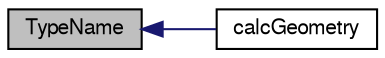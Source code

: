 digraph "TypeName"
{
  bgcolor="transparent";
  edge [fontname="FreeSans",fontsize="10",labelfontname="FreeSans",labelfontsize="10"];
  node [fontname="FreeSans",fontsize="10",shape=record];
  rankdir="LR";
  Node373 [label="TypeName",height=0.2,width=0.4,color="black", fillcolor="grey75", style="filled", fontcolor="black"];
  Node373 -> Node374 [dir="back",color="midnightblue",fontsize="10",style="solid",fontname="FreeSans"];
  Node374 [label="calcGeometry",height=0.2,width=0.4,color="black",URL="$a27454.html#a99ee15e7e7eff38649dece8470111742",tooltip="Calculate the patch geometry with externally. "];
}
